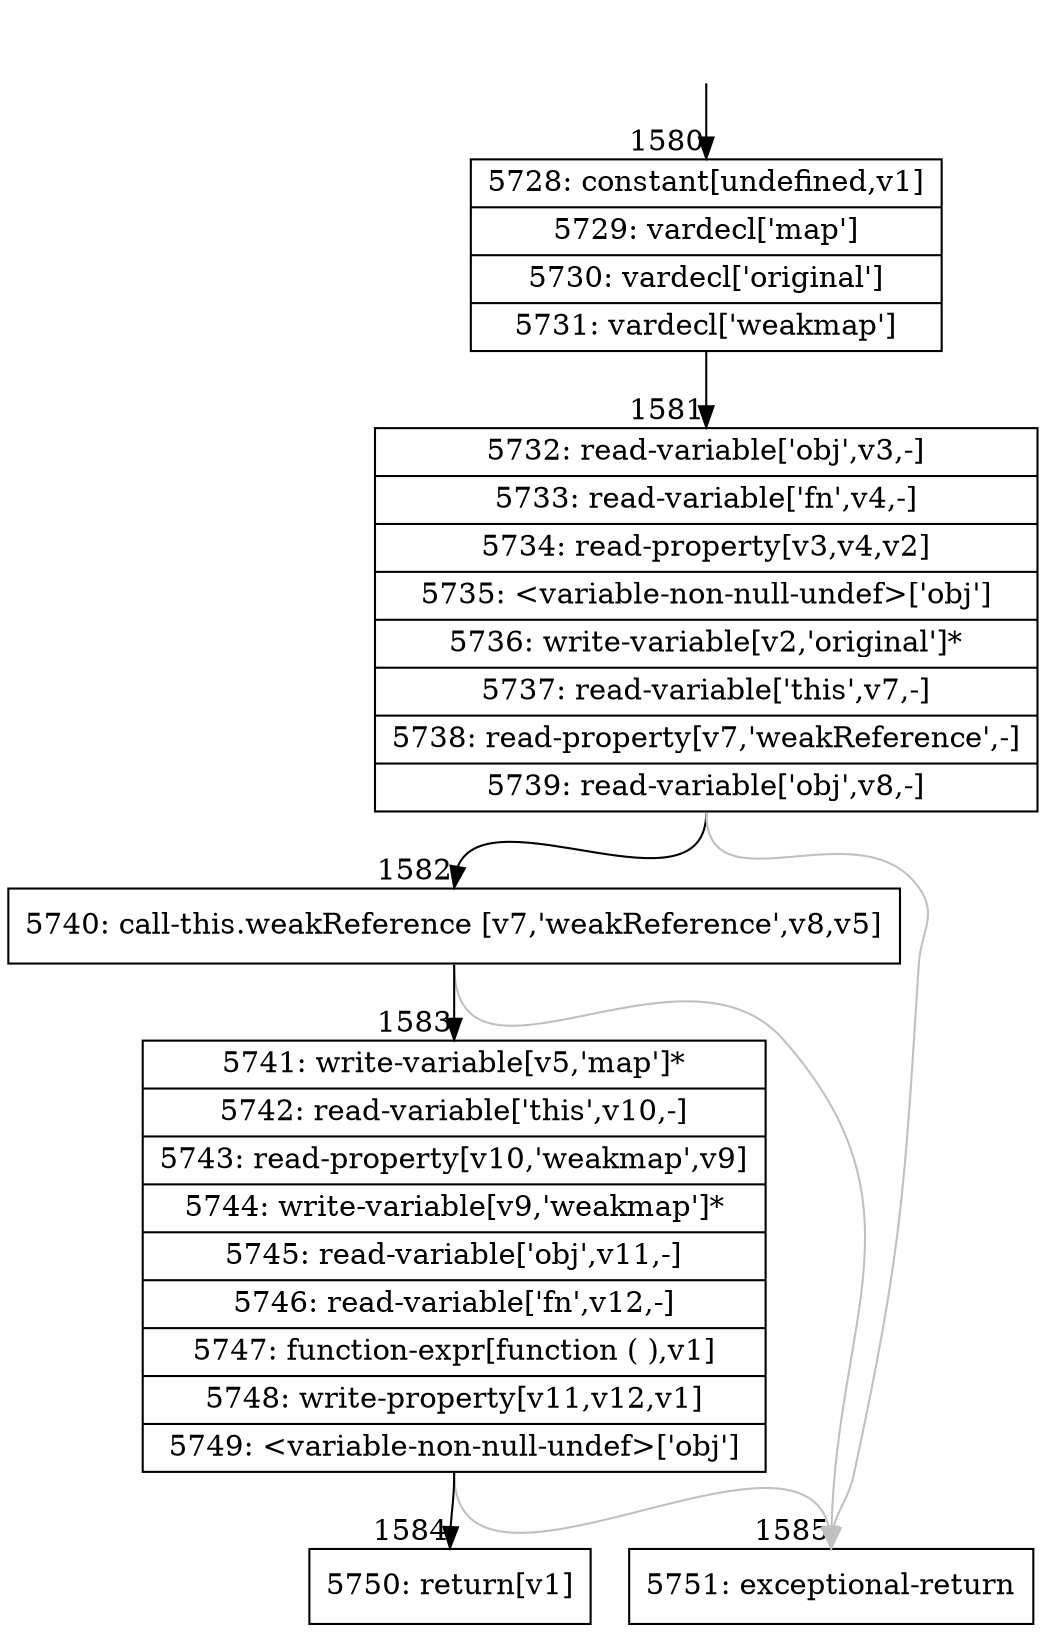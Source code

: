 digraph {
rankdir="TD"
BB_entry117[shape=none,label=""];
BB_entry117 -> BB1580 [tailport=s, headport=n, headlabel="    1580"]
BB1580 [shape=record label="{5728: constant[undefined,v1]|5729: vardecl['map']|5730: vardecl['original']|5731: vardecl['weakmap']}" ] 
BB1580 -> BB1581 [tailport=s, headport=n, headlabel="      1581"]
BB1581 [shape=record label="{5732: read-variable['obj',v3,-]|5733: read-variable['fn',v4,-]|5734: read-property[v3,v4,v2]|5735: \<variable-non-null-undef\>['obj']|5736: write-variable[v2,'original']*|5737: read-variable['this',v7,-]|5738: read-property[v7,'weakReference',-]|5739: read-variable['obj',v8,-]}" ] 
BB1581 -> BB1582 [tailport=s, headport=n, headlabel="      1582"]
BB1581 -> BB1585 [tailport=s, headport=n, color=gray, headlabel="      1585"]
BB1582 [shape=record label="{5740: call-this.weakReference [v7,'weakReference',v8,v5]}" ] 
BB1582 -> BB1583 [tailport=s, headport=n, headlabel="      1583"]
BB1582 -> BB1585 [tailport=s, headport=n, color=gray]
BB1583 [shape=record label="{5741: write-variable[v5,'map']*|5742: read-variable['this',v10,-]|5743: read-property[v10,'weakmap',v9]|5744: write-variable[v9,'weakmap']*|5745: read-variable['obj',v11,-]|5746: read-variable['fn',v12,-]|5747: function-expr[function ( ),v1]|5748: write-property[v11,v12,v1]|5749: \<variable-non-null-undef\>['obj']}" ] 
BB1583 -> BB1584 [tailport=s, headport=n, headlabel="      1584"]
BB1583 -> BB1585 [tailport=s, headport=n, color=gray]
BB1584 [shape=record label="{5750: return[v1]}" ] 
BB1585 [shape=record label="{5751: exceptional-return}" ] 
//#$~ 1264
}
